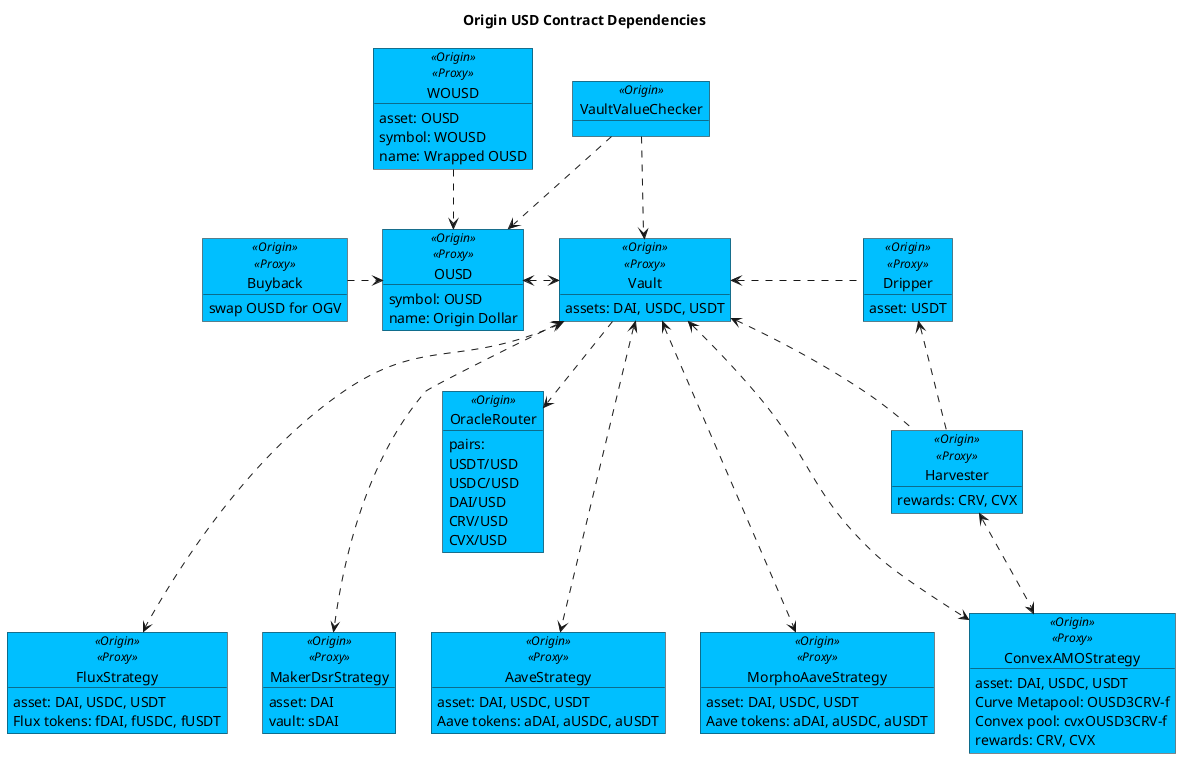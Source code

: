 @startuml

title "Origin USD Contract Dependencies"

object "Dripper" as drip <<Origin>><<Proxy>> #DeepSkyBlue {
    asset: USDT
}

object "VaultValueChecker" as checker <<Origin>> #DeepSkyBlue {
}

object "WOUSD" as wousd <<Origin>><<Proxy>> #DeepSkyBlue {
    asset: OUSD
    symbol: WOUSD
    name: Wrapped OUSD
}

object "OUSD" as ousd <<Origin>><<Proxy>> #DeepSkyBlue {
    symbol: OUSD
    name: Origin Dollar
}

object "Vault" as vault <<Origin>><<Proxy>> #DeepSkyBlue {
    assets: DAI, USDC, USDT  
}

object "Harvester" as harv <<Origin>><<Proxy>> #DeepSkyBlue {
    rewards: CRV, CVX
}

object "Buyback" as buy <<Origin>><<Proxy>> #DeepSkyBlue {
swap OUSD for OGV
}

' Strategies
object "AaveStrategy" as aaveStrat <<Origin>><<Proxy>> #DeepSkyBlue {
    asset: DAI, USDC, USDT
    Aave tokens: aDAI, aUSDC, aUSDT
    ' rewards: AAVE
}
' object "CompoundStrategy" as compStrat <<Origin>><<Proxy>> #DeepSkyBlue {
'     asset: DAI, USDC, USDT
'     compound tokens: cDAI, cUSDC, cUSDT
    ' rewards: COMP
' }
' object "ConvexStrategy" as cvxStrat <<Origin>><<Proxy>> #DeepSkyBlue {
'     asset: DAI, USDC, USDT
'     Curve pool: 3Pool (3CRV)
'     Convex pool: DAI+USDC+USDT
'     rewards: CRV, CVX
' }
object "ConvexAMOStrategy" as amoStrat <<Origin>><<Proxy>> #DeepSkyBlue {
    asset: DAI, USDC, USDT
    Curve Metapool: OUSD3CRV-f
    Convex pool: cvxOUSD3CRV-f
    rewards: CRV, CVX
}
' object "ConvexLUSDMetaStrategy" as cxvLusdStrat <<Origin>><<Proxy>> #DeepSkyBlue {
'     asset: DAI, USDC, USDT
'     Curve Metapool: LUSD3CRV-f
'     Convex pool: cvxLUSD3CRV-f
'     rewards: CRV, CVX
' }
' object "MorphoCompoundStrategy" as morphCompStrat <<Origin>><<Proxy>> #DeepSkyBlue {
'     asset: DAI, USDC, USDT
'     Compound tokens: cDAI, cUSDC, cUSDT
    ' rewards: COMP
' }
object "MorphoAaveStrategy" as morphAaveStrat <<Origin>><<Proxy>> #DeepSkyBlue {
    asset: DAI, USDC, USDT
    Aave tokens: aDAI, aUSDC, aUSDT
    ' rewards: AAVE
}

object "FluxStrategy" as fluxStrat <<Origin>><<Proxy>> #DeepSkyBlue {
    asset: DAI, USDC, USDT
    Flux tokens: fDAI, fUSDC, fUSDT
}

object "MakerDsrStrategy" as dsrStrat <<Origin>><<Proxy>> #DeepSkyBlue {
    asset: DAI
    vault: sDAI
}

' Oracle
object "OracleRouter" as oracle <<Origin>> #DeepSkyBlue {
pairs:
    USDT/USD
    USDC/USD
    DAI/USD
    CRV/USD
    CVX/USD 
}

vault <. drip

checker ..> ousd
checker ..> vault

vault <.. harv 

wousd ..> ousd
ousd <.> vault
vault ..> oracle

buy .> ousd

' Strategies
vault <...> aaveStrat
' vault <...> compStrat
' vault <...> cvxStrat
vault <...> amoStrat
' vault <...> cxvLusdStrat
' vault <...> morphCompStrat
vault <...> morphAaveStrat
vault <...> fluxStrat
vault <...> dsrStrat

drip <.. harv
' harv <..> cvxStrat
harv <..> amoStrat
' harv <..> cxvLusdStrat


@enduml